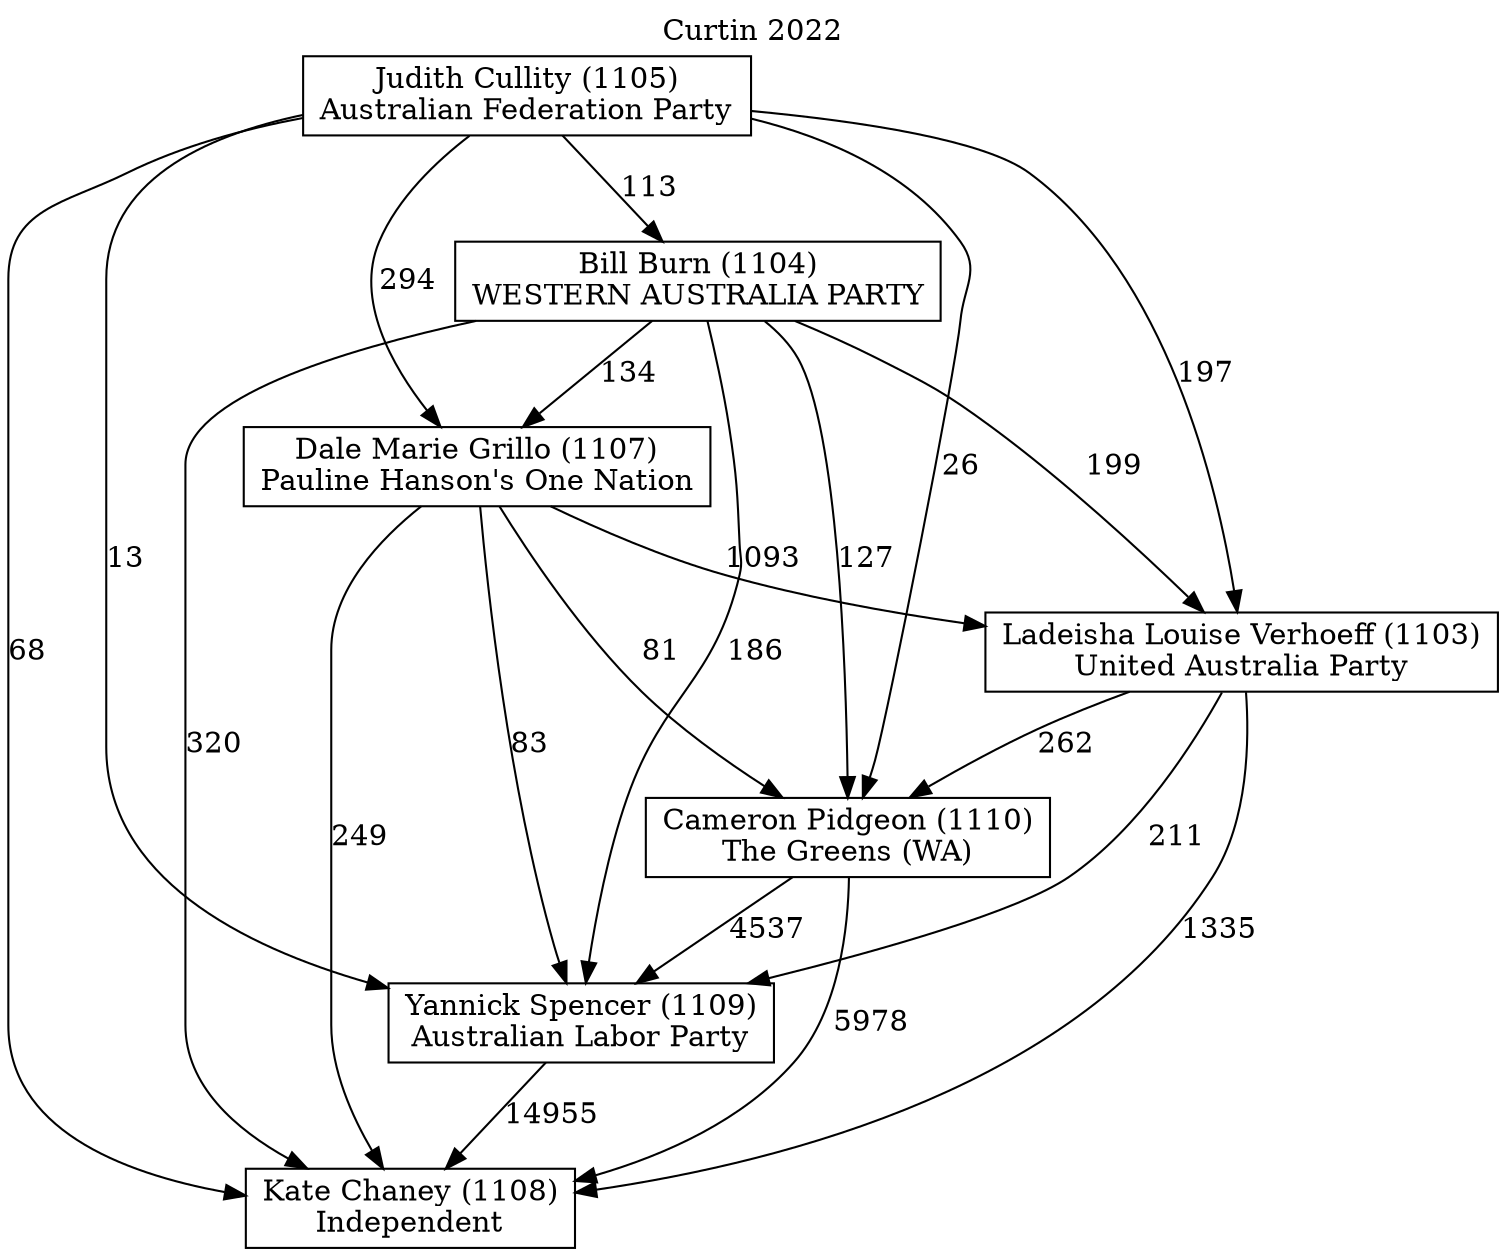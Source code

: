 // House preference flow
digraph "Kate Chaney (1108)_Curtin_2022" {
	graph [label="Curtin 2022" labelloc=t mclimit=10]
	node [shape=box]
	"Kate Chaney (1108)" [label="Kate Chaney (1108)
Independent"]
	"Yannick Spencer (1109)" [label="Yannick Spencer (1109)
Australian Labor Party"]
	"Cameron Pidgeon (1110)" [label="Cameron Pidgeon (1110)
The Greens (WA)"]
	"Ladeisha Louise Verhoeff (1103)" [label="Ladeisha Louise Verhoeff (1103)
United Australia Party"]
	"Dale Marie Grillo (1107)" [label="Dale Marie Grillo (1107)
Pauline Hanson's One Nation"]
	"Bill Burn (1104)" [label="Bill Burn (1104)
WESTERN AUSTRALIA PARTY"]
	"Judith Cullity (1105)" [label="Judith Cullity (1105)
Australian Federation Party"]
	"Yannick Spencer (1109)" -> "Kate Chaney (1108)" [label=14955]
	"Cameron Pidgeon (1110)" -> "Yannick Spencer (1109)" [label=4537]
	"Ladeisha Louise Verhoeff (1103)" -> "Cameron Pidgeon (1110)" [label=262]
	"Dale Marie Grillo (1107)" -> "Ladeisha Louise Verhoeff (1103)" [label=1093]
	"Bill Burn (1104)" -> "Dale Marie Grillo (1107)" [label=134]
	"Judith Cullity (1105)" -> "Bill Burn (1104)" [label=113]
	"Cameron Pidgeon (1110)" -> "Kate Chaney (1108)" [label=5978]
	"Ladeisha Louise Verhoeff (1103)" -> "Kate Chaney (1108)" [label=1335]
	"Dale Marie Grillo (1107)" -> "Kate Chaney (1108)" [label=249]
	"Bill Burn (1104)" -> "Kate Chaney (1108)" [label=320]
	"Judith Cullity (1105)" -> "Kate Chaney (1108)" [label=68]
	"Judith Cullity (1105)" -> "Dale Marie Grillo (1107)" [label=294]
	"Bill Burn (1104)" -> "Ladeisha Louise Verhoeff (1103)" [label=199]
	"Judith Cullity (1105)" -> "Ladeisha Louise Verhoeff (1103)" [label=197]
	"Dale Marie Grillo (1107)" -> "Cameron Pidgeon (1110)" [label=81]
	"Bill Burn (1104)" -> "Cameron Pidgeon (1110)" [label=127]
	"Judith Cullity (1105)" -> "Cameron Pidgeon (1110)" [label=26]
	"Ladeisha Louise Verhoeff (1103)" -> "Yannick Spencer (1109)" [label=211]
	"Dale Marie Grillo (1107)" -> "Yannick Spencer (1109)" [label=83]
	"Bill Burn (1104)" -> "Yannick Spencer (1109)" [label=186]
	"Judith Cullity (1105)" -> "Yannick Spencer (1109)" [label=13]
}

